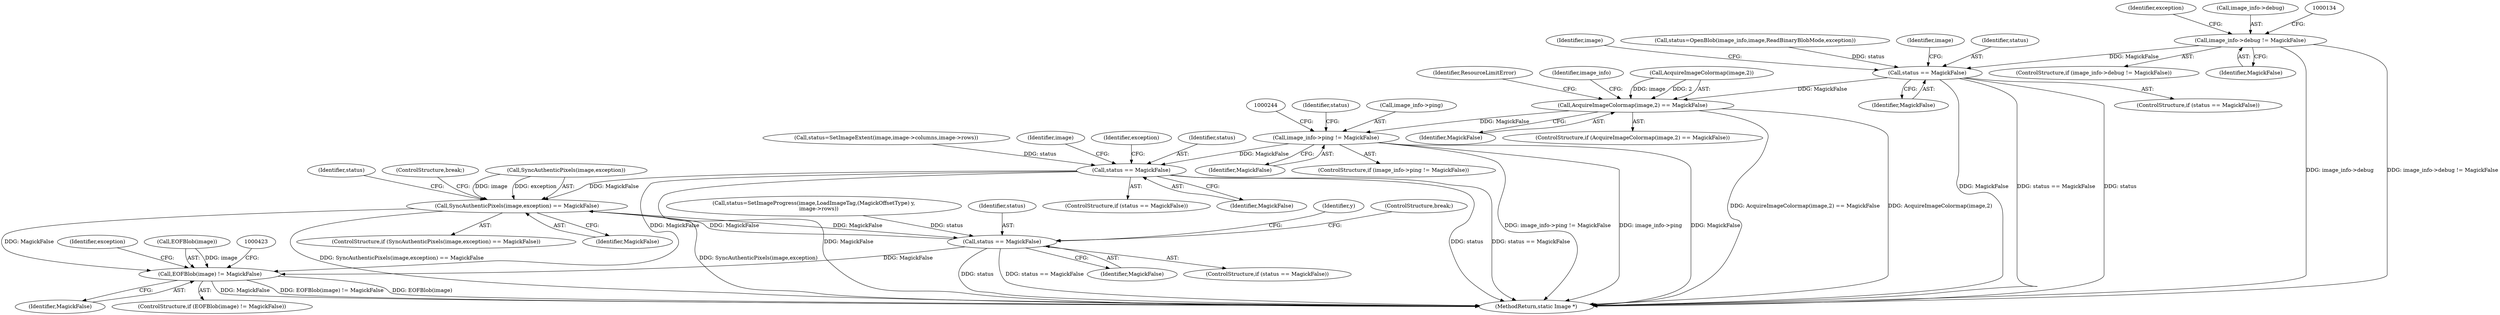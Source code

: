 digraph "0_ImageMagick_7b8c1df65b25d6671f113e2306982eded44ce3b4@pointer" {
"1000128" [label="(Call,image_info->debug != MagickFalse)"];
"1000166" [label="(Call,status == MagickFalse)"];
"1000228" [label="(Call,AcquireImageColormap(image,2) == MagickFalse)"];
"1000237" [label="(Call,image_info->ping != MagickFalse)"];
"1000261" [label="(Call,status == MagickFalse)"];
"1000381" [label="(Call,SyncAuthenticPixels(image,exception) == MagickFalse)"];
"1000399" [label="(Call,status == MagickFalse)"];
"1000411" [label="(Call,EOFBlob(image) != MagickFalse)"];
"1000165" [label="(ControlStructure,if (status == MagickFalse))"];
"1000260" [label="(ControlStructure,if (status == MagickFalse))"];
"1000241" [label="(Identifier,MagickFalse)"];
"1000381" [label="(Call,SyncAuthenticPixels(image,exception) == MagickFalse)"];
"1000275" [label="(Identifier,image)"];
"1000401" [label="(Identifier,MagickFalse)"];
"1000232" [label="(Identifier,MagickFalse)"];
"1000380" [label="(ControlStructure,if (SyncAuthenticPixels(image,exception) == MagickFalse))"];
"1000229" [label="(Call,AcquireImageColormap(image,2))"];
"1000237" [label="(Call,image_info->ping != MagickFalse)"];
"1000251" [label="(Identifier,status)"];
"1000227" [label="(ControlStructure,if (AcquireImageColormap(image,2) == MagickFalse))"];
"1000263" [label="(Identifier,MagickFalse)"];
"1000388" [label="(Identifier,status)"];
"1000180" [label="(Identifier,image)"];
"1000414" [label="(Identifier,MagickFalse)"];
"1000166" [label="(Call,status == MagickFalse)"];
"1000144" [label="(Identifier,exception)"];
"1000266" [label="(Identifier,exception)"];
"1000387" [label="(Call,status=SetImageProgress(image,LoadImageTag,(MagickOffsetType) y,\n      image->rows))"];
"1000128" [label="(Call,image_info->debug != MagickFalse)"];
"1000385" [label="(Identifier,MagickFalse)"];
"1000386" [label="(ControlStructure,break;)"];
"1000158" [label="(Call,status=OpenBlob(image_info,image,ReadBinaryBlobMode,exception))"];
"1000262" [label="(Identifier,status)"];
"1000398" [label="(ControlStructure,if (status == MagickFalse))"];
"1000400" [label="(Identifier,status)"];
"1000171" [label="(Identifier,image)"];
"1000429" [label="(MethodReturn,static Image *)"];
"1000411" [label="(Call,EOFBlob(image) != MagickFalse)"];
"1000236" [label="(ControlStructure,if (image_info->ping != MagickFalse))"];
"1000261" [label="(Call,status == MagickFalse)"];
"1000129" [label="(Call,image_info->debug)"];
"1000167" [label="(Identifier,status)"];
"1000312" [label="(Identifier,y)"];
"1000402" [label="(ControlStructure,break;)"];
"1000416" [label="(Identifier,exception)"];
"1000412" [label="(Call,EOFBlob(image))"];
"1000410" [label="(ControlStructure,if (EOFBlob(image) != MagickFalse))"];
"1000228" [label="(Call,AcquireImageColormap(image,2) == MagickFalse)"];
"1000132" [label="(Identifier,MagickFalse)"];
"1000382" [label="(Call,SyncAuthenticPixels(image,exception))"];
"1000127" [label="(ControlStructure,if (image_info->debug != MagickFalse))"];
"1000234" [label="(Identifier,ResourceLimitError)"];
"1000238" [label="(Call,image_info->ping)"];
"1000399" [label="(Call,status == MagickFalse)"];
"1000168" [label="(Identifier,MagickFalse)"];
"1000250" [label="(Call,status=SetImageExtent(image,image->columns,image->rows))"];
"1000239" [label="(Identifier,image_info)"];
"1000128" -> "1000127"  [label="AST: "];
"1000128" -> "1000132"  [label="CFG: "];
"1000129" -> "1000128"  [label="AST: "];
"1000132" -> "1000128"  [label="AST: "];
"1000134" -> "1000128"  [label="CFG: "];
"1000144" -> "1000128"  [label="CFG: "];
"1000128" -> "1000429"  [label="DDG: image_info->debug"];
"1000128" -> "1000429"  [label="DDG: image_info->debug != MagickFalse"];
"1000128" -> "1000166"  [label="DDG: MagickFalse"];
"1000166" -> "1000165"  [label="AST: "];
"1000166" -> "1000168"  [label="CFG: "];
"1000167" -> "1000166"  [label="AST: "];
"1000168" -> "1000166"  [label="AST: "];
"1000171" -> "1000166"  [label="CFG: "];
"1000180" -> "1000166"  [label="CFG: "];
"1000166" -> "1000429"  [label="DDG: MagickFalse"];
"1000166" -> "1000429"  [label="DDG: status == MagickFalse"];
"1000166" -> "1000429"  [label="DDG: status"];
"1000158" -> "1000166"  [label="DDG: status"];
"1000166" -> "1000228"  [label="DDG: MagickFalse"];
"1000228" -> "1000227"  [label="AST: "];
"1000228" -> "1000232"  [label="CFG: "];
"1000229" -> "1000228"  [label="AST: "];
"1000232" -> "1000228"  [label="AST: "];
"1000234" -> "1000228"  [label="CFG: "];
"1000239" -> "1000228"  [label="CFG: "];
"1000228" -> "1000429"  [label="DDG: AcquireImageColormap(image,2) == MagickFalse"];
"1000228" -> "1000429"  [label="DDG: AcquireImageColormap(image,2)"];
"1000229" -> "1000228"  [label="DDG: image"];
"1000229" -> "1000228"  [label="DDG: 2"];
"1000228" -> "1000237"  [label="DDG: MagickFalse"];
"1000237" -> "1000236"  [label="AST: "];
"1000237" -> "1000241"  [label="CFG: "];
"1000238" -> "1000237"  [label="AST: "];
"1000241" -> "1000237"  [label="AST: "];
"1000244" -> "1000237"  [label="CFG: "];
"1000251" -> "1000237"  [label="CFG: "];
"1000237" -> "1000429"  [label="DDG: image_info->ping != MagickFalse"];
"1000237" -> "1000429"  [label="DDG: image_info->ping"];
"1000237" -> "1000429"  [label="DDG: MagickFalse"];
"1000237" -> "1000261"  [label="DDG: MagickFalse"];
"1000261" -> "1000260"  [label="AST: "];
"1000261" -> "1000263"  [label="CFG: "];
"1000262" -> "1000261"  [label="AST: "];
"1000263" -> "1000261"  [label="AST: "];
"1000266" -> "1000261"  [label="CFG: "];
"1000275" -> "1000261"  [label="CFG: "];
"1000261" -> "1000429"  [label="DDG: MagickFalse"];
"1000261" -> "1000429"  [label="DDG: status"];
"1000261" -> "1000429"  [label="DDG: status == MagickFalse"];
"1000250" -> "1000261"  [label="DDG: status"];
"1000261" -> "1000381"  [label="DDG: MagickFalse"];
"1000261" -> "1000411"  [label="DDG: MagickFalse"];
"1000381" -> "1000380"  [label="AST: "];
"1000381" -> "1000385"  [label="CFG: "];
"1000382" -> "1000381"  [label="AST: "];
"1000385" -> "1000381"  [label="AST: "];
"1000386" -> "1000381"  [label="CFG: "];
"1000388" -> "1000381"  [label="CFG: "];
"1000381" -> "1000429"  [label="DDG: SyncAuthenticPixels(image,exception)"];
"1000381" -> "1000429"  [label="DDG: SyncAuthenticPixels(image,exception) == MagickFalse"];
"1000382" -> "1000381"  [label="DDG: image"];
"1000382" -> "1000381"  [label="DDG: exception"];
"1000399" -> "1000381"  [label="DDG: MagickFalse"];
"1000381" -> "1000399"  [label="DDG: MagickFalse"];
"1000381" -> "1000411"  [label="DDG: MagickFalse"];
"1000399" -> "1000398"  [label="AST: "];
"1000399" -> "1000401"  [label="CFG: "];
"1000400" -> "1000399"  [label="AST: "];
"1000401" -> "1000399"  [label="AST: "];
"1000402" -> "1000399"  [label="CFG: "];
"1000312" -> "1000399"  [label="CFG: "];
"1000399" -> "1000429"  [label="DDG: status"];
"1000399" -> "1000429"  [label="DDG: status == MagickFalse"];
"1000387" -> "1000399"  [label="DDG: status"];
"1000399" -> "1000411"  [label="DDG: MagickFalse"];
"1000411" -> "1000410"  [label="AST: "];
"1000411" -> "1000414"  [label="CFG: "];
"1000412" -> "1000411"  [label="AST: "];
"1000414" -> "1000411"  [label="AST: "];
"1000416" -> "1000411"  [label="CFG: "];
"1000423" -> "1000411"  [label="CFG: "];
"1000411" -> "1000429"  [label="DDG: EOFBlob(image) != MagickFalse"];
"1000411" -> "1000429"  [label="DDG: EOFBlob(image)"];
"1000411" -> "1000429"  [label="DDG: MagickFalse"];
"1000412" -> "1000411"  [label="DDG: image"];
}
